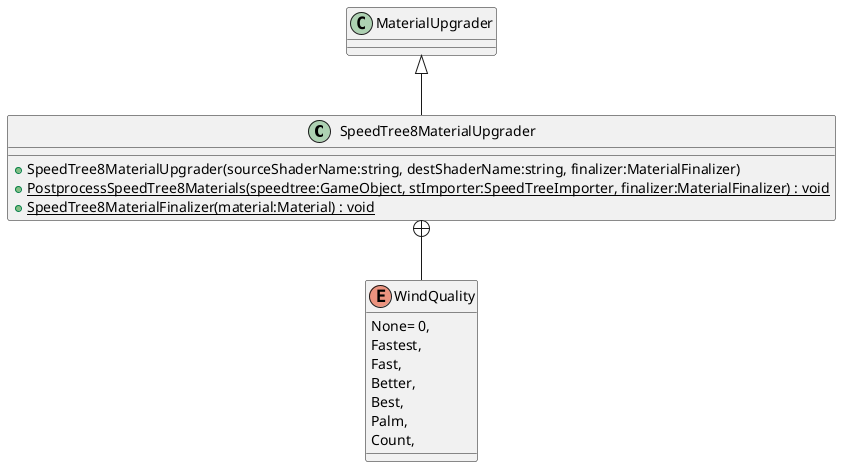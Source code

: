 @startuml
class SpeedTree8MaterialUpgrader {
    + SpeedTree8MaterialUpgrader(sourceShaderName:string, destShaderName:string, finalizer:MaterialFinalizer)
    + {static} PostprocessSpeedTree8Materials(speedtree:GameObject, stImporter:SpeedTreeImporter, finalizer:MaterialFinalizer) : void
    + {static} SpeedTree8MaterialFinalizer(material:Material) : void
}
enum WindQuality {
    None= 0,
    Fastest,
    Fast,
    Better,
    Best,
    Palm,
    Count,
}
MaterialUpgrader <|-- SpeedTree8MaterialUpgrader
SpeedTree8MaterialUpgrader +-- WindQuality
@enduml
